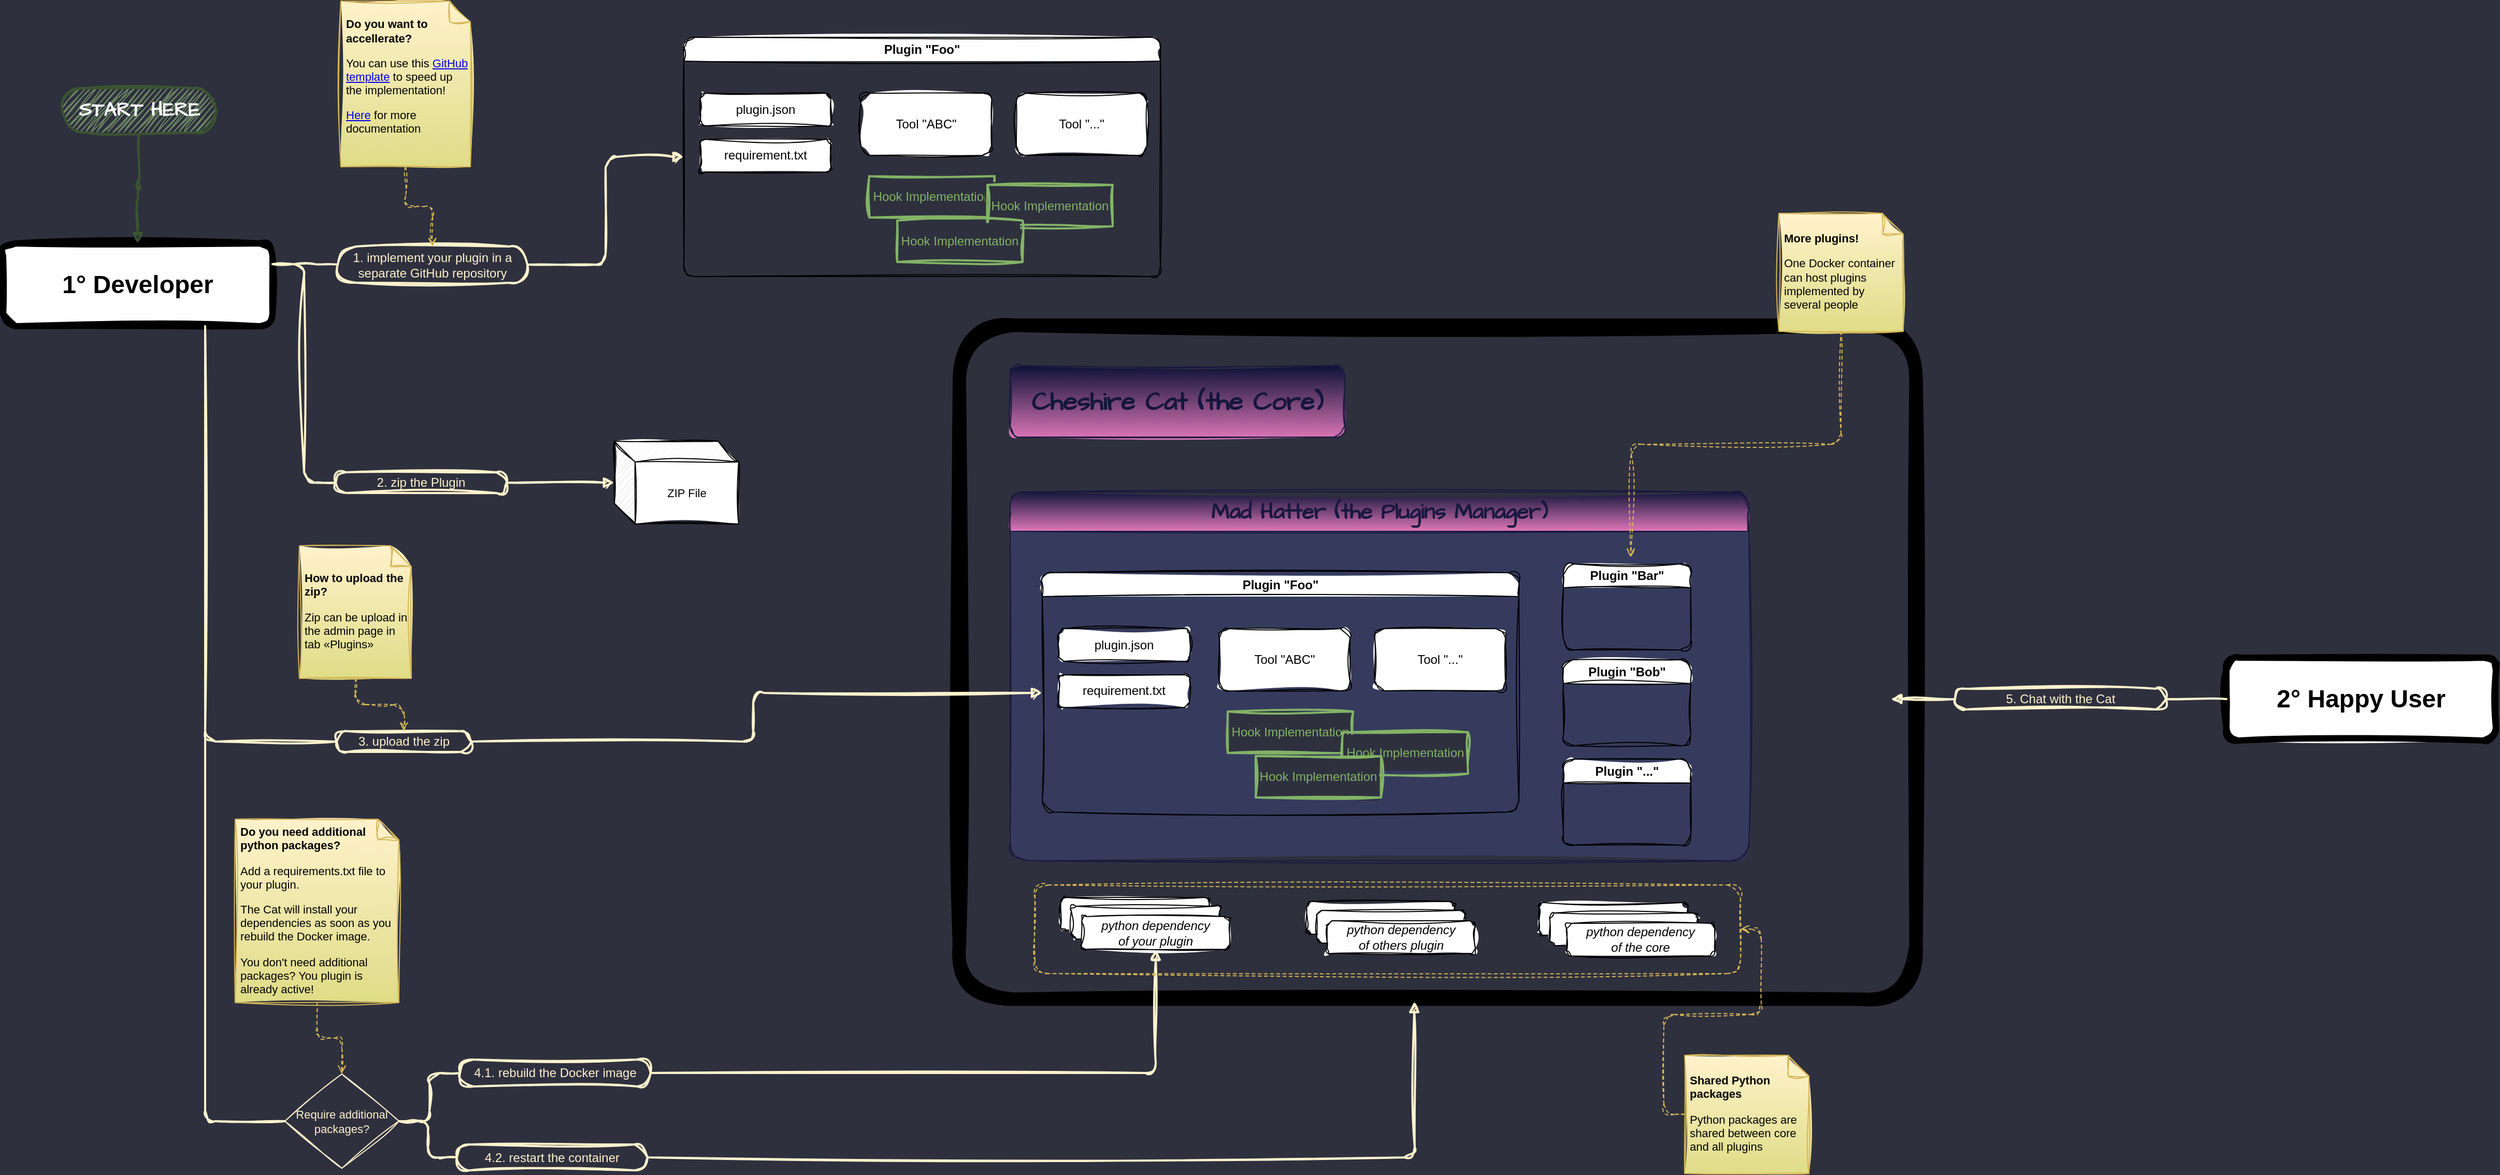 <mxfile version="21.6.8" type="device">
  <diagram name="plugin-lifecycle" id="80Vu8jfyKvZRV5MrpKby">
    <mxGraphModel dx="3155" dy="-572" grid="0" gridSize="10" guides="1" tooltips="1" connect="1" arrows="0" fold="1" page="0" pageScale="1" pageWidth="827" pageHeight="1169" background="#2e303e" math="0" shadow="0">
      <root>
        <mxCell id="46SrbtFKzXqbLfu7bqyq-0" />
        <mxCell id="46SrbtFKzXqbLfu7bqyq-1" value="Docker Rect" parent="46SrbtFKzXqbLfu7bqyq-0" />
        <mxCell id="46SrbtFKzXqbLfu7bqyq-2" value="" style="rounded=1;whiteSpace=wrap;html=1;sketch=1;hachureGap=4;jiggle=2;curveFitting=1;fontFamily=Helvetica;fontSource=https%3A%2F%2Ffonts.googleapis.com%2Fcss%3Ffamily%3DArchitects%2BDaughter;fontSize=11;fontColor=default;arcSize=8;fillColor=none;strokeWidth=13;connectable=0;recursiveResize=0;expand=0;movable=1;" vertex="1" parent="46SrbtFKzXqbLfu7bqyq-1">
          <mxGeometry x="244" y="2685" width="923.37" height="650.79" as="geometry" />
        </mxCell>
        <mxCell id="46SrbtFKzXqbLfu7bqyq-3" value="" style="shape=image;verticalLabelPosition=bottom;labelBackgroundColor=default;verticalAlign=top;aspect=fixed;imageAspect=0;image=https://msdynamicsnavashwinitripathi.files.wordpress.com/2021/01/docker_logo.png;" vertex="1" parent="46SrbtFKzXqbLfu7bqyq-1">
          <mxGeometry x="1077.37" y="3269" width="66.63" height="56.91" as="geometry" />
        </mxCell>
        <mxCell id="bjBoywsuVyPVTYMhQj95-8" value="Cheshire Cat (the Core)" style="shape=label;whiteSpace=wrap;html=1;backgroundOutline=1;rounded=1;points=[[0,0,0,0,0],[0,0.25,0,0,0],[0,0.5,0,0,0],[0,0.75,0,0,0],[0,1,0,0,0],[0.24,0,0,0,0],[0.25,1,0,0,0],[0.5,0,0,0,0],[0.5,1,0,0,0],[0.75,0,0,0,0],[0.75,1,0,0,0],[1,0,0,0,0],[1,0.25,0,0,0],[1,0.5,0,0,0],[1,0.75,0,0,0],[1,1,0,0,0]];sketch=1;curveFitting=1;jiggle=2;align=center;fontSize=25;fontFamily=Architects Daughter;fillColor=#0c1237;strokeColor=#19183f;fontColor=#15163c;strokeWidth=1;fillStyle=solid;gradientColor=#df77b8;gradientDirection=south;fontSource=https%3A%2F%2Ffonts.googleapis.com%2Fcss%3Ffamily%3DArchitects%2BDaughter;glass=0;shadow=0;fontStyle=1" vertex="1" parent="46SrbtFKzXqbLfu7bqyq-1">
          <mxGeometry x="293" y="2724" width="323" height="69" as="geometry" />
        </mxCell>
        <mxCell id="bjBoywsuVyPVTYMhQj95-11" value="Require additional packages?" style="rhombus;whiteSpace=wrap;html=1;sketch=1;hachureGap=4;jiggle=2;curveFitting=1;fontFamily=Helvetica;fontSource=https%3A%2F%2Ffonts.googleapis.com%2Fcss%3Ffamily%3DArchitects%2BDaughter;fontSize=11;fontColor=#fff2cc;strokeColor=#fff2cc;fillStyle=solid;labelBackgroundColor=none;fillColor=#2e303e;" vertex="1" parent="46SrbtFKzXqbLfu7bqyq-1">
          <mxGeometry x="-407" y="3408" width="110" height="91" as="geometry" />
        </mxCell>
        <mxCell id="46SrbtFKzXqbLfu7bqyq-4" value="Main Flow" parent="46SrbtFKzXqbLfu7bqyq-0" />
        <mxCell id="46SrbtFKzXqbLfu7bqyq-5" style="edgeStyle=orthogonalEdgeStyle;shape=connector;rounded=1;sketch=1;jiggle=2;curveFitting=1;orthogonalLoop=1;jettySize=auto;html=1;exitX=1;exitY=0.25;exitDx=0;exitDy=0;entryX=0;entryY=0.5;entryDx=0;entryDy=0;labelBackgroundColor=default;strokeColor=#fff2cc;strokeWidth=2;fontFamily=Helvetica;fontSize=11;fontColor=default;endArrow=none;endFill=0;endSize=6;fillColor=#f5f5f5;" edge="1" parent="46SrbtFKzXqbLfu7bqyq-4" source="46SrbtFKzXqbLfu7bqyq-6" target="46SrbtFKzXqbLfu7bqyq-17">
          <mxGeometry relative="1" as="geometry" />
        </mxCell>
        <mxCell id="46SrbtFKzXqbLfu7bqyq-6" value="1° Developer" style="shape=label;whiteSpace=wrap;html=1;backgroundOutline=1;rounded=1;strokeWidth=6;strokeColor=default;fillColor=default;fillStyle=solid;gradientColor=none;gradientDirection=south;fontColor=default;fontSize=24;fontFamily=Helvetica;fontSource=https%3A%2F%2Ffonts.googleapis.com%2Fcss%3Ffamily%3DArchitects%2BDaughter;sketch=1;curveFitting=1;jiggle=2;glass=0;shadow=0;fontStyle=1" vertex="1" parent="46SrbtFKzXqbLfu7bqyq-4">
          <mxGeometry x="-679" y="2606" width="260" height="80" as="geometry" />
        </mxCell>
        <mxCell id="46SrbtFKzXqbLfu7bqyq-7" value="Mad Hatter (the Plugins Manager)" style="swimlane;whiteSpace=wrap;html=1;rounded=1;sketch=1;curveFitting=1;jiggle=2;fontFamily=Architects Daughter;fontSource=https%3A%2F%2Ffonts.googleapis.com%2Fcss%3Ffamily%3DArchitects%2BDaughter;fontSize=21;fillColor=#0c1237;strokeColor=#19183f;fontColor=#19183f;startSize=38;swimlaneFillColor=#363b5e;strokeWidth=1;fillStyle=solid;gradientColor=#df77b8;gradientDirection=south;glass=0;shadow=0;" vertex="1" parent="46SrbtFKzXqbLfu7bqyq-4">
          <mxGeometry x="293" y="2846" width="713" height="356" as="geometry" />
        </mxCell>
        <mxCell id="46SrbtFKzXqbLfu7bqyq-8" value="Plugin &quot;Foo&quot;" style="swimlane;whiteSpace=wrap;html=1;rounded=1;sketch=1;curveFitting=1;jiggle=2;" vertex="1" parent="46SrbtFKzXqbLfu7bqyq-7">
          <mxGeometry x="31" y="78" width="460" height="231" as="geometry" />
        </mxCell>
        <mxCell id="46SrbtFKzXqbLfu7bqyq-9" value="Tool &quot;ABC&quot;" style="rounded=1;whiteSpace=wrap;html=1;sketch=1;curveFitting=1;jiggle=2;" vertex="1" parent="46SrbtFKzXqbLfu7bqyq-8">
          <mxGeometry x="171" y="54" width="126" height="60" as="geometry" />
        </mxCell>
        <mxCell id="46SrbtFKzXqbLfu7bqyq-10" value="Tool &quot;...&quot;" style="rounded=1;whiteSpace=wrap;html=1;sketch=1;curveFitting=1;jiggle=2;" vertex="1" parent="46SrbtFKzXqbLfu7bqyq-8">
          <mxGeometry x="321" y="54" width="126" height="60" as="geometry" />
        </mxCell>
        <UserObject label="Hook Implementation" linkTarget="_blank" id="46SrbtFKzXqbLfu7bqyq-11">
          <mxCell style="shape=label;whiteSpace=wrap;html=1;backgroundOutline=1;rounded=0;fillColor=#2e303e;strokeColor=#82b366;fontColor=#82b365;arcSize=50;fillStyle=solid;shadow=0;glass=0;strokeWidth=2;labelBackgroundColor=none;sketch=1;curveFitting=1;jiggle=2;fontStyle=0" vertex="1" parent="46SrbtFKzXqbLfu7bqyq-8">
            <mxGeometry x="179" y="134" width="121" height="40" as="geometry" />
          </mxCell>
        </UserObject>
        <UserObject label="Hook Implementation" linkTarget="_blank" id="46SrbtFKzXqbLfu7bqyq-12">
          <mxCell style="shape=label;whiteSpace=wrap;html=1;backgroundOutline=1;rounded=0;fillColor=#2e303e;strokeColor=#82b366;fontColor=#82b365;arcSize=50;fillStyle=solid;shadow=0;glass=0;strokeWidth=2;labelBackgroundColor=none;sketch=1;curveFitting=1;jiggle=2;fontStyle=0" vertex="1" parent="46SrbtFKzXqbLfu7bqyq-8">
            <mxGeometry x="290" y="154" width="121" height="40" as="geometry" />
          </mxCell>
        </UserObject>
        <UserObject label="Hook Implementation" linkTarget="_blank" id="46SrbtFKzXqbLfu7bqyq-13">
          <mxCell style="shape=label;whiteSpace=wrap;html=1;backgroundOutline=1;rounded=0;fillColor=#2e303e;strokeColor=#82b366;fontColor=#82b365;arcSize=50;fillStyle=solid;shadow=0;glass=0;strokeWidth=2;labelBackgroundColor=none;sketch=1;curveFitting=1;jiggle=2;fontStyle=0" vertex="1" parent="46SrbtFKzXqbLfu7bqyq-8">
            <mxGeometry x="206" y="177" width="121" height="40" as="geometry" />
          </mxCell>
        </UserObject>
        <mxCell id="46SrbtFKzXqbLfu7bqyq-14" value="plugin.json" style="rounded=1;whiteSpace=wrap;html=1;sketch=1;curveFitting=1;jiggle=2;" vertex="1" parent="46SrbtFKzXqbLfu7bqyq-8">
          <mxGeometry x="16" y="54" width="126" height="31.5" as="geometry" />
        </mxCell>
        <mxCell id="46SrbtFKzXqbLfu7bqyq-15" value="requirement.txt" style="rounded=1;whiteSpace=wrap;html=1;sketch=1;curveFitting=1;jiggle=2;" vertex="1" parent="46SrbtFKzXqbLfu7bqyq-8">
          <mxGeometry x="16" y="98.5" width="126" height="31.5" as="geometry" />
        </mxCell>
        <mxCell id="Q91ProublMyjG5C1oj_r-24" value="Plugin &quot;Bob&quot;" style="swimlane;whiteSpace=wrap;html=1;rounded=1;sketch=1;curveFitting=1;jiggle=2;" vertex="1" parent="46SrbtFKzXqbLfu7bqyq-7">
          <mxGeometry x="534" y="162" width="123" height="83" as="geometry" />
        </mxCell>
        <mxCell id="Q91ProublMyjG5C1oj_r-27" value="Plugin &quot;Bar&quot;" style="swimlane;whiteSpace=wrap;html=1;rounded=1;sketch=1;curveFitting=1;jiggle=2;" vertex="1" parent="46SrbtFKzXqbLfu7bqyq-7">
          <mxGeometry x="534" y="69.5" width="123" height="83" as="geometry" />
        </mxCell>
        <mxCell id="Q91ProublMyjG5C1oj_r-28" value="Plugin &quot;...&quot;" style="swimlane;whiteSpace=wrap;html=1;rounded=1;sketch=1;curveFitting=1;jiggle=2;" vertex="1" parent="46SrbtFKzXqbLfu7bqyq-7">
          <mxGeometry x="534" y="258" width="123" height="83" as="geometry" />
        </mxCell>
        <mxCell id="46SrbtFKzXqbLfu7bqyq-16" style="edgeStyle=orthogonalEdgeStyle;shape=connector;rounded=1;orthogonalLoop=1;jettySize=auto;html=1;labelBackgroundColor=default;strokeColor=#fff2cc;fontFamily=Helvetica;fontSize=11;fontColor=default;endArrow=block;endFill=1;entryX=0;entryY=0.5;entryDx=0;entryDy=0;exitX=1;exitY=0.5;exitDx=0;exitDy=0;sketch=1;curveFitting=1;jiggle=2;fillColor=#f5f5f5;endSize=6;strokeWidth=2;hachureGap=4;fontSource=https%3A%2F%2Ffonts.googleapis.com%2Fcss%3Ffamily%3DArchitects%2BDaughter;" edge="1" parent="46SrbtFKzXqbLfu7bqyq-4" source="46SrbtFKzXqbLfu7bqyq-17" target="46SrbtFKzXqbLfu7bqyq-18">
          <mxGeometry relative="1" as="geometry">
            <mxPoint x="-540.0" y="2466" as="sourcePoint" />
            <mxPoint x="-253.5" y="2345" as="targetPoint" />
          </mxGeometry>
        </mxCell>
        <mxCell id="46SrbtFKzXqbLfu7bqyq-17" value="1. implement your plugin in a separate GitHub repository" style="rounded=1;whiteSpace=wrap;html=1;arcSize=50;fillColor=none;strokeColor=#fff2cc;fontColor=#fff2cc;sketch=1;curveFitting=1;jiggle=2;fillStyle=dashed;shadow=0;glass=0;strokeWidth=2;labelBackgroundColor=none;hachureGap=4;fontFamily=Helvetica;fontSize=12;points=[[0,0.5,0,0,0],[0.5,0,0,0,0],[0.5,1,0,0,0],[1,0.5,0,0,0]];" vertex="1" parent="46SrbtFKzXqbLfu7bqyq-4">
          <mxGeometry x="-356" y="2609" width="183" height="35" as="geometry" />
        </mxCell>
        <mxCell id="46SrbtFKzXqbLfu7bqyq-18" value="Plugin &quot;Foo&quot;" style="swimlane;whiteSpace=wrap;html=1;rounded=1;sketch=1;curveFitting=1;jiggle=2;" vertex="1" parent="46SrbtFKzXqbLfu7bqyq-4">
          <mxGeometry x="-22" y="2407" width="460" height="231" as="geometry">
            <mxRectangle x="-141" y="2511.5" width="108" height="26" as="alternateBounds" />
          </mxGeometry>
        </mxCell>
        <mxCell id="46SrbtFKzXqbLfu7bqyq-19" value="Tool &quot;ABC&quot;" style="rounded=1;whiteSpace=wrap;html=1;sketch=1;curveFitting=1;jiggle=2;" vertex="1" parent="46SrbtFKzXqbLfu7bqyq-18">
          <mxGeometry x="171" y="54" width="126" height="60" as="geometry" />
        </mxCell>
        <mxCell id="46SrbtFKzXqbLfu7bqyq-20" value="Tool &quot;...&quot;" style="rounded=1;whiteSpace=wrap;html=1;sketch=1;curveFitting=1;jiggle=2;" vertex="1" parent="46SrbtFKzXqbLfu7bqyq-18">
          <mxGeometry x="321" y="54" width="126" height="60" as="geometry" />
        </mxCell>
        <UserObject label="Hook Implementation" linkTarget="_blank" id="46SrbtFKzXqbLfu7bqyq-21">
          <mxCell style="shape=label;whiteSpace=wrap;html=1;backgroundOutline=1;rounded=0;fillColor=#2e303e;strokeColor=#82b366;fontColor=#82b365;arcSize=50;fillStyle=solid;shadow=0;glass=0;strokeWidth=2;labelBackgroundColor=none;sketch=1;curveFitting=1;jiggle=2;fontStyle=0" vertex="1" parent="46SrbtFKzXqbLfu7bqyq-18">
            <mxGeometry x="179" y="134" width="121" height="40" as="geometry" />
          </mxCell>
        </UserObject>
        <UserObject label="Hook Implementation" linkTarget="_blank" id="46SrbtFKzXqbLfu7bqyq-22">
          <mxCell style="shape=label;whiteSpace=wrap;html=1;backgroundOutline=1;rounded=0;fillColor=#2e303e;strokeColor=#82b366;fontColor=#82b365;arcSize=50;fillStyle=solid;shadow=0;glass=0;strokeWidth=2;labelBackgroundColor=none;sketch=1;curveFitting=1;jiggle=2;fontStyle=0" vertex="1" parent="46SrbtFKzXqbLfu7bqyq-18">
            <mxGeometry x="293" y="142.5" width="121" height="40" as="geometry" />
          </mxCell>
        </UserObject>
        <UserObject label="Hook Implementation" linkTarget="_blank" id="46SrbtFKzXqbLfu7bqyq-23">
          <mxCell style="shape=label;whiteSpace=wrap;html=1;backgroundOutline=1;rounded=0;fillColor=#2e303e;strokeColor=#82b366;fontColor=#82b365;arcSize=50;fillStyle=solid;shadow=0;glass=0;strokeWidth=2;labelBackgroundColor=none;sketch=1;curveFitting=1;jiggle=2;fontStyle=0" vertex="1" parent="46SrbtFKzXqbLfu7bqyq-18">
            <mxGeometry x="206" y="177" width="121" height="40" as="geometry" />
          </mxCell>
        </UserObject>
        <mxCell id="46SrbtFKzXqbLfu7bqyq-24" value="plugin.json" style="rounded=1;whiteSpace=wrap;html=1;sketch=1;curveFitting=1;jiggle=2;" vertex="1" parent="46SrbtFKzXqbLfu7bqyq-18">
          <mxGeometry x="16" y="54" width="126" height="31.5" as="geometry" />
        </mxCell>
        <mxCell id="46SrbtFKzXqbLfu7bqyq-25" value="requirement.txt" style="rounded=1;whiteSpace=wrap;html=1;sketch=1;curveFitting=1;jiggle=2;" vertex="1" parent="46SrbtFKzXqbLfu7bqyq-18">
          <mxGeometry x="16" y="98.5" width="126" height="31.5" as="geometry" />
        </mxCell>
        <mxCell id="46SrbtFKzXqbLfu7bqyq-26" value="2. zip the Plugin" style="rounded=1;whiteSpace=wrap;html=1;arcSize=50;fillColor=none;strokeColor=#fff2cc;fontColor=#fff2cc;sketch=1;curveFitting=1;jiggle=2;fillStyle=dashed;shadow=0;glass=0;strokeWidth=2;labelBackgroundColor=none;hachureGap=4;fontFamily=Helvetica;fontSize=12;" vertex="1" parent="46SrbtFKzXqbLfu7bqyq-4">
          <mxGeometry x="-358" y="2827" width="165" height="20" as="geometry" />
        </mxCell>
        <mxCell id="46SrbtFKzXqbLfu7bqyq-27" style="edgeStyle=orthogonalEdgeStyle;shape=connector;rounded=1;sketch=1;jiggle=2;curveFitting=1;orthogonalLoop=1;jettySize=auto;html=1;exitX=1;exitY=0.25;exitDx=0;exitDy=0;entryX=0;entryY=0.5;entryDx=0;entryDy=0;labelBackgroundColor=default;strokeColor=#fff2cc;strokeWidth=2;fontFamily=Helvetica;fontSize=11;fontColor=default;endArrow=none;endFill=0;endSize=6;fillColor=#f5f5f5;" edge="1" parent="46SrbtFKzXqbLfu7bqyq-4" source="46SrbtFKzXqbLfu7bqyq-6" target="46SrbtFKzXqbLfu7bqyq-26">
          <mxGeometry relative="1" as="geometry">
            <mxPoint x="-408" y="2637" as="sourcePoint" />
            <mxPoint x="-348" y="2637" as="targetPoint" />
          </mxGeometry>
        </mxCell>
        <mxCell id="46SrbtFKzXqbLfu7bqyq-28" value="ZIP File" style="shape=cube;whiteSpace=wrap;html=1;boundedLbl=1;backgroundOutline=1;darkOpacity=0.05;darkOpacity2=0.1;sketch=1;hachureGap=4;jiggle=2;curveFitting=1;fontFamily=Helvetica;fontSource=https%3A%2F%2Ffonts.googleapis.com%2Fcss%3Ffamily%3DArchitects%2BDaughter;fontSize=11;fontColor=default;" vertex="1" parent="46SrbtFKzXqbLfu7bqyq-4">
          <mxGeometry x="-89" y="2797" width="120" height="80" as="geometry" />
        </mxCell>
        <mxCell id="46SrbtFKzXqbLfu7bqyq-29" style="edgeStyle=orthogonalEdgeStyle;shape=connector;rounded=1;orthogonalLoop=1;jettySize=auto;html=1;labelBackgroundColor=default;strokeColor=#fff2cc;fontFamily=Helvetica;fontSize=11;fontColor=default;endArrow=block;endFill=1;exitX=1;exitY=0.5;exitDx=0;exitDy=0;sketch=1;curveFitting=1;jiggle=2;fillColor=#f5f5f5;endSize=6;strokeWidth=2;hachureGap=4;fontSource=https%3A%2F%2Ffonts.googleapis.com%2Fcss%3Ffamily%3DArchitects%2BDaughter;" edge="1" parent="46SrbtFKzXqbLfu7bqyq-4" source="46SrbtFKzXqbLfu7bqyq-26" target="46SrbtFKzXqbLfu7bqyq-28">
          <mxGeometry relative="1" as="geometry">
            <mxPoint x="-138" y="2637" as="sourcePoint" />
            <mxPoint x="36" y="2637" as="targetPoint" />
          </mxGeometry>
        </mxCell>
        <mxCell id="46SrbtFKzXqbLfu7bqyq-34" style="edgeStyle=orthogonalEdgeStyle;shape=connector;rounded=1;sketch=1;jiggle=2;curveFitting=1;orthogonalLoop=1;jettySize=auto;html=1;exitX=0.75;exitY=1;exitDx=0;exitDy=0;entryX=0;entryY=0.5;entryDx=0;entryDy=0;labelBackgroundColor=default;strokeColor=#fff2cc;strokeWidth=2;fontFamily=Helvetica;fontSize=11;fontColor=default;endArrow=none;endFill=0;endSize=6;fillColor=#f5f5f5;" edge="1" parent="46SrbtFKzXqbLfu7bqyq-4" source="46SrbtFKzXqbLfu7bqyq-6" target="46SrbtFKzXqbLfu7bqyq-36">
          <mxGeometry relative="1" as="geometry">
            <mxPoint x="218" y="3097" as="sourcePoint" />
          </mxGeometry>
        </mxCell>
        <mxCell id="46SrbtFKzXqbLfu7bqyq-35" style="edgeStyle=orthogonalEdgeStyle;shape=connector;rounded=1;orthogonalLoop=1;jettySize=auto;html=1;labelBackgroundColor=default;strokeColor=#fff2cc;fontFamily=Helvetica;fontSize=11;fontColor=default;endArrow=block;endFill=1;exitX=1;exitY=0.5;exitDx=0;exitDy=0;sketch=1;curveFitting=1;jiggle=2;fillColor=#f5f5f5;endSize=6;strokeWidth=2;hachureGap=4;fontSource=https%3A%2F%2Ffonts.googleapis.com%2Fcss%3Ffamily%3DArchitects%2BDaughter;entryX=0;entryY=0.5;entryDx=0;entryDy=0;" edge="1" parent="46SrbtFKzXqbLfu7bqyq-4" source="46SrbtFKzXqbLfu7bqyq-36" target="46SrbtFKzXqbLfu7bqyq-8">
          <mxGeometry relative="1" as="geometry">
            <mxPoint x="50.0" y="2936" as="sourcePoint" />
            <mxPoint x="387" y="3152" as="targetPoint" />
            <Array as="points">
              <mxPoint x="45" y="3087" />
              <mxPoint x="45" y="3040" />
              <mxPoint x="324" y="3040" />
            </Array>
          </mxGeometry>
        </mxCell>
        <UserObject label="3. upload the zip" link="https://cheshire-cat-ai.github.io/docs/technical/basics/admin/plugins/" id="46SrbtFKzXqbLfu7bqyq-36">
          <mxCell style="rounded=1;whiteSpace=wrap;html=1;arcSize=50;fillColor=none;strokeColor=#fff2cc;fontColor=#fff2cc;sketch=1;curveFitting=1;jiggle=2;fillStyle=dashed;shadow=0;glass=0;strokeWidth=2;labelBackgroundColor=none;hachureGap=4;fontFamily=Helvetica;fontSize=12;points=[[0,0.5,0,0,0],[0.5,0,0,0,0],[0.5,1,0,0,0],[1,0.5,0,0,0]];" vertex="1" parent="46SrbtFKzXqbLfu7bqyq-4">
            <mxGeometry x="-357" y="3077" width="130" height="20" as="geometry" />
          </mxCell>
        </UserObject>
        <mxCell id="46SrbtFKzXqbLfu7bqyq-37" style="edgeStyle=orthogonalEdgeStyle;shape=connector;rounded=1;sketch=1;jiggle=2;curveFitting=1;orthogonalLoop=1;jettySize=auto;html=1;labelBackgroundColor=default;strokeColor=#fff2cc;strokeWidth=2;fontFamily=Helvetica;fontSize=11;fontColor=default;endArrow=none;endFill=0;endSize=6;fillColor=#f5f5f5;exitX=0.75;exitY=1;exitDx=0;exitDy=0;entryX=0;entryY=0.5;entryDx=0;entryDy=0;" edge="1" parent="46SrbtFKzXqbLfu7bqyq-4" source="46SrbtFKzXqbLfu7bqyq-6" target="bjBoywsuVyPVTYMhQj95-11">
          <mxGeometry relative="1" as="geometry">
            <mxPoint x="-418" y="3151" as="sourcePoint" />
          </mxGeometry>
        </mxCell>
        <mxCell id="46SrbtFKzXqbLfu7bqyq-38" style="edgeStyle=orthogonalEdgeStyle;shape=connector;rounded=1;orthogonalLoop=1;jettySize=auto;html=1;labelBackgroundColor=default;strokeColor=#fff2cc;fontFamily=Helvetica;fontSize=11;fontColor=default;endArrow=block;endFill=1;exitX=1;exitY=0.5;exitDx=0;exitDy=0;sketch=1;curveFitting=1;jiggle=2;fillColor=#f5f5f5;endSize=6;strokeWidth=2;hachureGap=4;fontSource=https%3A%2F%2Ffonts.googleapis.com%2Fcss%3Ffamily%3DArchitects%2BDaughter;" edge="1" parent="46SrbtFKzXqbLfu7bqyq-4" source="46SrbtFKzXqbLfu7bqyq-39" target="46SrbtFKzXqbLfu7bqyq-56">
          <mxGeometry relative="1" as="geometry">
            <mxPoint x="74.0" y="3241" as="sourcePoint" />
            <mxPoint x="281" y="3278" as="targetPoint" />
          </mxGeometry>
        </mxCell>
        <mxCell id="46SrbtFKzXqbLfu7bqyq-39" value="4.1. rebuild the Docker image" style="rounded=1;whiteSpace=wrap;html=1;arcSize=50;fillColor=none;strokeColor=#fff2cc;fontColor=#fff2cc;sketch=1;curveFitting=1;jiggle=2;fillStyle=dashed;shadow=0;glass=0;strokeWidth=2;labelBackgroundColor=none;hachureGap=4;fontFamily=Helvetica;fontSize=12;points=[[0,0.5,0,0,0],[0.5,0,0,0,0],[0.5,1,0,0,0],[1,0.5,0,0,0]];" vertex="1" parent="46SrbtFKzXqbLfu7bqyq-4">
          <mxGeometry x="-238" y="3394" width="184" height="26" as="geometry" />
        </mxCell>
        <mxCell id="46SrbtFKzXqbLfu7bqyq-42" value="" style="shape=image;verticalLabelPosition=bottom;labelBackgroundColor=default;verticalAlign=top;aspect=fixed;imageAspect=0;image=https://cheshire-cat-ai.github.io/docs/assets/img/cheshire-cat-mj.png;clipPath=inset(22.07% 33.33% 22.07% 33.33% round 10%);" vertex="1" parent="46SrbtFKzXqbLfu7bqyq-4">
          <mxGeometry x="1031" y="2990" width="112" height="111.97" as="geometry" />
        </mxCell>
        <mxCell id="46SrbtFKzXqbLfu7bqyq-43" value="2° Happy User" style="shape=label;whiteSpace=wrap;html=1;backgroundOutline=1;rounded=1;strokeWidth=6;strokeColor=default;fillColor=default;fillStyle=solid;gradientColor=none;gradientDirection=south;fontColor=default;fontSize=24;fontFamily=Helvetica;fontSource=https%3A%2F%2Ffonts.googleapis.com%2Fcss%3Ffamily%3DArchitects%2BDaughter;sketch=1;curveFitting=1;jiggle=2;glass=0;shadow=0;fontStyle=1" vertex="1" parent="46SrbtFKzXqbLfu7bqyq-4">
          <mxGeometry x="1467" y="3005.99" width="260" height="80" as="geometry" />
        </mxCell>
        <UserObject label="5. Chat with the Cat" link="https://cheshire-cat-ai.github.io/docs/technical/flows/chatting-with-the-cat/" linkTarget="_blank" id="46SrbtFKzXqbLfu7bqyq-44">
          <mxCell style="rounded=1;whiteSpace=wrap;html=1;arcSize=50;fillColor=none;strokeColor=#fff2cc;fontColor=#fff2cc;sketch=1;curveFitting=1;jiggle=2;fillStyle=dashed;shadow=0;glass=0;strokeWidth=2;labelBackgroundColor=none;hachureGap=4;fontSource=https%3A%2F%2Ffonts.googleapis.com%2Fcss%3Ffamily%3DArchitects%2BDaughter;fontFamily=Helvetica;fontSize=12;points=[[0,0.5,0,0,0],[0.5,0,0,0,0],[0.5,1,0,0,0],[1,0.5,0,0,0]];" vertex="1" parent="46SrbtFKzXqbLfu7bqyq-4">
            <mxGeometry x="1205" y="3036" width="203.63" height="20" as="geometry" />
          </mxCell>
        </UserObject>
        <mxCell id="46SrbtFKzXqbLfu7bqyq-45" style="edgeStyle=orthogonalEdgeStyle;shape=connector;rounded=1;orthogonalLoop=1;jettySize=auto;html=1;labelBackgroundColor=default;strokeColor=#fff2cc;fontFamily=Helvetica;fontSize=11;fontColor=default;endArrow=block;endFill=1;exitX=0;exitY=0.5;exitDx=0;exitDy=0;sketch=1;curveFitting=1;jiggle=2;fillColor=#f5f5f5;endSize=6;strokeWidth=2;hachureGap=4;fontSource=https%3A%2F%2Ffonts.googleapis.com%2Fcss%3Ffamily%3DArchitects%2BDaughter;exitPerimeter=0;entryX=1;entryY=0.5;entryDx=0;entryDy=0;" edge="1" parent="46SrbtFKzXqbLfu7bqyq-4" source="46SrbtFKzXqbLfu7bqyq-44" target="46SrbtFKzXqbLfu7bqyq-42">
          <mxGeometry relative="1" as="geometry">
            <mxPoint x="175.37" y="3416" as="sourcePoint" />
            <mxPoint x="511.37" y="3415" as="targetPoint" />
          </mxGeometry>
        </mxCell>
        <mxCell id="46SrbtFKzXqbLfu7bqyq-46" style="edgeStyle=orthogonalEdgeStyle;shape=connector;rounded=1;sketch=1;jiggle=2;curveFitting=1;orthogonalLoop=1;jettySize=auto;html=1;exitX=0;exitY=0.5;exitDx=0;exitDy=0;entryX=1;entryY=0.5;entryDx=0;entryDy=0;labelBackgroundColor=default;strokeColor=#fff2cc;strokeWidth=2;fontFamily=Helvetica;fontSize=11;fontColor=default;endArrow=none;endFill=0;endSize=6;fillColor=#f5f5f5;entryPerimeter=0;" edge="1" parent="46SrbtFKzXqbLfu7bqyq-4" source="46SrbtFKzXqbLfu7bqyq-43" target="46SrbtFKzXqbLfu7bqyq-44">
          <mxGeometry relative="1" as="geometry">
            <mxPoint x="-535.63" y="3161" as="sourcePoint" />
            <mxPoint x="-64.63" y="3530" as="targetPoint" />
          </mxGeometry>
        </mxCell>
        <mxCell id="46SrbtFKzXqbLfu7bqyq-51" style="edgeStyle=orthogonalEdgeStyle;shape=connector;rounded=1;orthogonalLoop=1;jettySize=auto;html=1;exitX=0.5;exitY=0.5;exitDx=0;exitDy=21.5;exitPerimeter=0;entryX=0.5;entryY=0;entryDx=0;entryDy=0;labelBackgroundColor=default;strokeColor=#3a5431;fontFamily=Helvetica;fontSize=11;fontColor=default;endArrow=block;endFill=1;sketch=1;curveFitting=1;jiggle=2;strokeWidth=2;hachureGap=4;fontSource=https%3A%2F%2Ffonts.googleapis.com%2Fcss%3Ffamily%3DArchitects%2BDaughter;endSize=6;fillColor=#f5f5f5;" edge="1" parent="46SrbtFKzXqbLfu7bqyq-4" source="46SrbtFKzXqbLfu7bqyq-52" target="46SrbtFKzXqbLfu7bqyq-6">
          <mxGeometry relative="1" as="geometry">
            <mxPoint x="-548" y="2586" as="targetPoint" />
          </mxGeometry>
        </mxCell>
        <mxCell id="46SrbtFKzXqbLfu7bqyq-52" value="START HERE" style="html=1;dashed=0;whiteSpace=wrap;shape=mxgraph.dfd.start;fontStyle=1;fontSize=19;fillColor=#6d8764;strokeColor=#3A5431;fontFamily=Architects Daughter;fontColor=#ffffff;rounded=1;sketch=1;curveFitting=1;jiggle=2;fontSource=https%3A%2F%2Ffonts.googleapis.com%2Fcss%3Ffamily%3DArchitects%2BDaughter;strokeWidth=2;hachureGap=4;" vertex="1" parent="46SrbtFKzXqbLfu7bqyq-4">
          <mxGeometry x="-622.0" y="2456" width="148.73" height="43" as="geometry" />
        </mxCell>
        <mxCell id="46SrbtFKzXqbLfu7bqyq-53" value="" style="group" vertex="1" connectable="0" parent="46SrbtFKzXqbLfu7bqyq-4">
          <mxGeometry x="342" y="3237.5" width="163" height="51.5" as="geometry" />
        </mxCell>
        <mxCell id="46SrbtFKzXqbLfu7bqyq-54" value="python dependency" style="rounded=1;whiteSpace=wrap;html=1;sketch=1;curveFitting=1;jiggle=2;fontStyle=2" vertex="1" parent="46SrbtFKzXqbLfu7bqyq-53">
          <mxGeometry width="143" height="31.5" as="geometry" />
        </mxCell>
        <mxCell id="Q91ProublMyjG5C1oj_r-2" value="" style="group" vertex="1" connectable="0" parent="46SrbtFKzXqbLfu7bqyq-4">
          <mxGeometry x="579" y="3241.5" width="163" height="51.5" as="geometry" />
        </mxCell>
        <mxCell id="Q91ProublMyjG5C1oj_r-3" value="python dependency" style="rounded=1;whiteSpace=wrap;html=1;sketch=1;curveFitting=1;jiggle=2;fontStyle=2" vertex="1" parent="Q91ProublMyjG5C1oj_r-2">
          <mxGeometry width="143" height="31.5" as="geometry" />
        </mxCell>
        <mxCell id="Q91ProublMyjG5C1oj_r-6" value="" style="group" vertex="1" connectable="0" parent="46SrbtFKzXqbLfu7bqyq-4">
          <mxGeometry x="835" y="3241" width="163" height="70" as="geometry" />
        </mxCell>
        <mxCell id="Q91ProublMyjG5C1oj_r-7" value="python dependency" style="rounded=1;whiteSpace=wrap;html=1;sketch=1;curveFitting=1;jiggle=2;fontStyle=2" vertex="1" parent="Q91ProublMyjG5C1oj_r-6">
          <mxGeometry x="-31.37" y="1.5" width="143" height="31.5" as="geometry" />
        </mxCell>
        <mxCell id="Q91ProublMyjG5C1oj_r-8" value="python dependency" style="rounded=1;whiteSpace=wrap;html=1;sketch=1;curveFitting=1;jiggle=2;fontStyle=2" vertex="1" parent="Q91ProublMyjG5C1oj_r-6">
          <mxGeometry x="-21.37" y="11.5" width="143" height="31.5" as="geometry" />
        </mxCell>
        <mxCell id="Q91ProublMyjG5C1oj_r-9" value="python dependency&lt;br&gt;of the core" style="rounded=1;whiteSpace=wrap;html=1;sketch=1;curveFitting=1;jiggle=2;fontStyle=2" vertex="1" parent="Q91ProublMyjG5C1oj_r-6">
          <mxGeometry x="-5" y="21.5" width="143" height="31.5" as="geometry" />
        </mxCell>
        <mxCell id="46SrbtFKzXqbLfu7bqyq-55" value="python dependency" style="rounded=1;whiteSpace=wrap;html=1;sketch=1;curveFitting=1;jiggle=2;fontStyle=2" vertex="1" parent="Q91ProublMyjG5C1oj_r-6">
          <mxGeometry x="-483" y="5" width="143" height="31.5" as="geometry" />
        </mxCell>
        <mxCell id="46SrbtFKzXqbLfu7bqyq-56" value="python dependency&lt;br&gt;of your plugin" style="rounded=1;whiteSpace=wrap;html=1;sketch=1;curveFitting=1;jiggle=2;fontStyle=2" vertex="1" parent="Q91ProublMyjG5C1oj_r-6">
          <mxGeometry x="-473" y="15" width="143" height="31.5" as="geometry" />
        </mxCell>
        <mxCell id="Q91ProublMyjG5C1oj_r-4" value="python dependency" style="rounded=1;whiteSpace=wrap;html=1;sketch=1;curveFitting=1;jiggle=2;fontStyle=2" vertex="1" parent="Q91ProublMyjG5C1oj_r-6">
          <mxGeometry x="-246" y="9" width="143" height="31.5" as="geometry" />
        </mxCell>
        <mxCell id="Q91ProublMyjG5C1oj_r-5" value="python dependency&lt;br&gt;of others plugin" style="rounded=1;whiteSpace=wrap;html=1;sketch=1;curveFitting=1;jiggle=2;fontStyle=2" vertex="1" parent="Q91ProublMyjG5C1oj_r-6">
          <mxGeometry x="-236" y="19" width="143" height="31.5" as="geometry" />
        </mxCell>
        <mxCell id="bjBoywsuVyPVTYMhQj95-1" value="" style="rounded=1;whiteSpace=wrap;html=1;sketch=1;hachureGap=4;jiggle=2;curveFitting=1;fontFamily=Helvetica;fontSource=https%3A%2F%2Ffonts.googleapis.com%2Fcss%3Ffamily%3DArchitects%2BDaughter;fontSize=11;fontColor=default;labelBackgroundColor=default;endArrow=open;strokeColor=#d6b655;strokeWidth=1;endFill=0;dashed=1;fillColor=none;noLabel=0;container=1;" vertex="1" parent="Q91ProublMyjG5C1oj_r-6">
          <mxGeometry x="-518" y="-15.5" width="681" height="85.5" as="geometry">
            <mxRectangle x="26" y="65" width="50" height="44" as="alternateBounds" />
          </mxGeometry>
        </mxCell>
        <mxCell id="Q91ProublMyjG5C1oj_r-22" value="&lt;h1 style=&quot;text-align: left; border-color: var(--border-color); font-size: 11px;&quot;&gt;Do you need additional python packages?&lt;/h1&gt;&lt;p style=&quot;border-color: var(--border-color); text-align: left;&quot;&gt;Add a requirements.txt file to your plugin.&amp;nbsp;&lt;/p&gt;&lt;p style=&quot;border-color: var(--border-color); text-align: left;&quot;&gt;The Cat will install your dependencies as soon as you rebuild the Docker image.&lt;/p&gt;&lt;p style=&quot;border-color: var(--border-color); text-align: left;&quot;&gt;You don&#39;t need additional packages? You plugin is already active!&lt;/p&gt;" style="shape=note;size=20;whiteSpace=wrap;html=1;fontFamily=Helvetica;fontSize=11;fillColor=#fff2cc;gradientColor=#dfdc86;strokeColor=#d6b656;spacingTop=2;spacingLeft=4;spacing=2;fontColor=default;rounded=1;sketch=1;curveFitting=1;jiggle=2;hachureGap=4;fontSource=https%3A%2F%2Ffonts.googleapis.com%2Fcss%3Ffamily%3DArchitects%2BDaughter;" vertex="1" parent="46SrbtFKzXqbLfu7bqyq-4">
          <mxGeometry x="-455" y="3162" width="158" height="177" as="geometry" />
        </mxCell>
        <mxCell id="Q91ProublMyjG5C1oj_r-23" style="edgeStyle=orthogonalEdgeStyle;shape=connector;rounded=1;orthogonalLoop=1;jettySize=auto;html=1;labelBackgroundColor=default;strokeColor=#d6b655;strokeWidth=1;fontFamily=Helvetica;fontSize=11;fontColor=default;endArrow=open;endFill=0;dashed=1;exitX=0.5;exitY=1;exitDx=0;exitDy=0;exitPerimeter=0;entryX=0.5;entryY=0;entryDx=0;entryDy=0;sketch=1;curveFitting=1;jiggle=2;hachureGap=4;fontSource=https%3A%2F%2Ffonts.googleapis.com%2Fcss%3Ffamily%3DArchitects%2BDaughter;endSize=6;fillColor=#f5f5f5;" edge="1" parent="46SrbtFKzXqbLfu7bqyq-4" source="Q91ProublMyjG5C1oj_r-22" target="bjBoywsuVyPVTYMhQj95-11">
          <mxGeometry relative="1" as="geometry">
            <mxPoint x="5.0" y="3474.8" as="sourcePoint" />
            <mxPoint x="-261" y="3396" as="targetPoint" />
          </mxGeometry>
        </mxCell>
        <mxCell id="Q91ProublMyjG5C1oj_r-29" value="&lt;h1 style=&quot;text-align: left; border-color: var(--border-color); font-size: 11px;&quot;&gt;More plugins!&lt;/h1&gt;&lt;p style=&quot;border-color: var(--border-color); text-align: left;&quot;&gt;One Docker container can host plugins implemented by several people&lt;/p&gt;" style="shape=note;size=20;whiteSpace=wrap;html=1;fontFamily=Helvetica;fontSize=11;fillColor=#fff2cc;gradientColor=#dfdc86;strokeColor=#d6b656;spacingTop=2;spacingLeft=4;spacing=2;fontColor=default;rounded=1;sketch=1;curveFitting=1;jiggle=2;hachureGap=4;fontSource=https%3A%2F%2Ffonts.googleapis.com%2Fcss%3Ffamily%3DArchitects%2BDaughter;" vertex="1" parent="46SrbtFKzXqbLfu7bqyq-4">
          <mxGeometry x="1035" y="2577" width="120" height="114" as="geometry" />
        </mxCell>
        <mxCell id="Q91ProublMyjG5C1oj_r-30" style="edgeStyle=orthogonalEdgeStyle;shape=connector;rounded=1;orthogonalLoop=1;jettySize=auto;html=1;labelBackgroundColor=default;strokeColor=#d6b655;strokeWidth=1;fontFamily=Helvetica;fontSize=11;fontColor=default;endArrow=open;endFill=0;dashed=1;exitX=0.5;exitY=1;exitDx=0;exitDy=0;exitPerimeter=0;sketch=1;curveFitting=1;jiggle=2;hachureGap=4;fontSource=https%3A%2F%2Ffonts.googleapis.com%2Fcss%3Ffamily%3DArchitects%2BDaughter;endSize=6;fillColor=#f5f5f5;" edge="1" parent="46SrbtFKzXqbLfu7bqyq-4" source="Q91ProublMyjG5C1oj_r-29">
          <mxGeometry relative="1" as="geometry">
            <mxPoint x="-307" y="3343" as="sourcePoint" />
            <mxPoint x="892" y="2909" as="targetPoint" />
          </mxGeometry>
        </mxCell>
        <mxCell id="bjBoywsuVyPVTYMhQj95-0" value="&lt;h1 style=&quot;text-align: left; border-color: var(--border-color); font-size: 11px;&quot;&gt;Shared Python packages&lt;/h1&gt;&lt;p style=&quot;border-color: var(--border-color); text-align: left;&quot;&gt;Python packages are shared between core and all plugins&lt;/p&gt;" style="shape=note;size=20;whiteSpace=wrap;html=1;fontFamily=Helvetica;fontSize=11;fillColor=#fff2cc;gradientColor=#dfdc86;strokeColor=#d6b656;spacingTop=2;spacingLeft=4;spacing=2;fontColor=default;rounded=1;sketch=1;curveFitting=1;jiggle=2;hachureGap=4;fontSource=https%3A%2F%2Ffonts.googleapis.com%2Fcss%3Ffamily%3DArchitects%2BDaughter;" vertex="1" parent="46SrbtFKzXqbLfu7bqyq-4">
          <mxGeometry x="944" y="3390" width="120" height="114" as="geometry" />
        </mxCell>
        <mxCell id="bjBoywsuVyPVTYMhQj95-2" style="edgeStyle=orthogonalEdgeStyle;shape=connector;rounded=1;orthogonalLoop=1;jettySize=auto;html=1;labelBackgroundColor=default;strokeColor=#d6b655;strokeWidth=1;fontFamily=Helvetica;fontSize=11;fontColor=default;endArrow=open;endFill=0;dashed=1;exitX=0;exitY=0.5;exitDx=0;exitDy=0;exitPerimeter=0;sketch=1;curveFitting=1;jiggle=2;hachureGap=4;fontSource=https%3A%2F%2Ffonts.googleapis.com%2Fcss%3Ffamily%3DArchitects%2BDaughter;endSize=6;fillColor=#f5f5f5;entryX=1;entryY=0.5;entryDx=0;entryDy=0;" edge="1" parent="46SrbtFKzXqbLfu7bqyq-4" source="bjBoywsuVyPVTYMhQj95-0" target="bjBoywsuVyPVTYMhQj95-1">
          <mxGeometry relative="1" as="geometry">
            <mxPoint x="1068" y="2737" as="sourcePoint" />
            <mxPoint x="902" y="2919" as="targetPoint" />
          </mxGeometry>
        </mxCell>
        <UserObject label="&lt;h1 style=&quot;text-align: left; border-color: var(--border-color); font-size: 11px;&quot;&gt;How to upload the zip?&lt;/h1&gt;&lt;p style=&quot;border-color: var(--border-color); text-align: left;&quot;&gt;Zip can be upload in the admin page in tab «Plugins»&lt;/p&gt;" link="https://cheshire-cat-ai.github.io/docs/technical/basics/admin/plugins/" id="bjBoywsuVyPVTYMhQj95-3">
          <mxCell style="shape=note;size=20;whiteSpace=wrap;html=1;fontFamily=Helvetica;fontSize=11;fillColor=#fff2cc;gradientColor=#dfdc86;strokeColor=#d6b656;spacingTop=2;spacingLeft=4;spacing=2;fontColor=default;rounded=1;sketch=1;curveFitting=1;jiggle=2;hachureGap=4;fontSource=https%3A%2F%2Ffonts.googleapis.com%2Fcss%3Ffamily%3DArchitects%2BDaughter;" vertex="1" parent="46SrbtFKzXqbLfu7bqyq-4">
            <mxGeometry x="-393" y="2898" width="108" height="128" as="geometry" />
          </mxCell>
        </UserObject>
        <mxCell id="bjBoywsuVyPVTYMhQj95-4" style="edgeStyle=orthogonalEdgeStyle;shape=connector;rounded=1;orthogonalLoop=1;jettySize=auto;html=1;labelBackgroundColor=default;strokeColor=#d6b655;strokeWidth=1;fontFamily=Helvetica;fontSize=11;fontColor=default;endArrow=open;endFill=0;dashed=1;exitX=0.5;exitY=1;exitDx=0;exitDy=0;exitPerimeter=0;entryX=0.5;entryY=0;entryDx=0;entryDy=0;sketch=1;curveFitting=1;jiggle=2;hachureGap=4;fontSource=https%3A%2F%2Ffonts.googleapis.com%2Fcss%3Ffamily%3DArchitects%2BDaughter;endSize=6;fillColor=#f5f5f5;entryPerimeter=0;" edge="1" parent="46SrbtFKzXqbLfu7bqyq-4" source="bjBoywsuVyPVTYMhQj95-3" target="46SrbtFKzXqbLfu7bqyq-36">
          <mxGeometry relative="1" as="geometry">
            <mxPoint x="-288" y="3343" as="sourcePoint" />
            <mxPoint x="-251" y="3406" as="targetPoint" />
          </mxGeometry>
        </mxCell>
        <mxCell id="bjBoywsuVyPVTYMhQj95-5" value="&lt;h1 style=&quot;text-align: left; border-color: var(--border-color); font-size: 11px;&quot;&gt;Do you want to accellerate?&lt;/h1&gt;&lt;p style=&quot;border-color: var(--border-color); text-align: left;&quot;&gt;You can use this &lt;a href=&quot;https://github.com/cheshire-cat-ai/plugin-template&quot;&gt;GitHub template&lt;/a&gt; to speed up the implementation!&lt;/p&gt;&lt;p style=&quot;border-color: var(--border-color); text-align: left;&quot;&gt;&lt;a href=&quot;https://cheshire-cat-ai.github.io/docs/technical/plugins/plugins/&quot;&gt;Here&lt;/a&gt;&amp;nbsp;for more documentation&lt;/p&gt;" style="shape=note;size=20;whiteSpace=wrap;html=1;fontFamily=Helvetica;fontSize=11;fillColor=#fff2cc;gradientColor=#dfdc86;strokeColor=#d6b656;spacingTop=2;spacingLeft=4;spacing=2;fontColor=default;rounded=1;sketch=1;curveFitting=1;jiggle=2;hachureGap=4;fontSource=https%3A%2F%2Ffonts.googleapis.com%2Fcss%3Ffamily%3DArchitects%2BDaughter;verticalAlign=top;" vertex="1" parent="46SrbtFKzXqbLfu7bqyq-4">
          <mxGeometry x="-353" y="2372" width="125" height="160" as="geometry" />
        </mxCell>
        <mxCell id="bjBoywsuVyPVTYMhQj95-6" style="edgeStyle=orthogonalEdgeStyle;shape=connector;rounded=1;orthogonalLoop=1;jettySize=auto;html=1;labelBackgroundColor=default;strokeColor=#d6b655;strokeWidth=1;fontFamily=Helvetica;fontSize=11;fontColor=default;endArrow=open;endFill=0;dashed=1;exitX=0.5;exitY=1;exitDx=0;exitDy=0;exitPerimeter=0;entryX=0.5;entryY=0;entryDx=0;entryDy=0;sketch=1;curveFitting=1;jiggle=2;hachureGap=4;fontSource=https%3A%2F%2Ffonts.googleapis.com%2Fcss%3Ffamily%3DArchitects%2BDaughter;endSize=6;fillColor=#f5f5f5;entryPerimeter=0;" edge="1" parent="46SrbtFKzXqbLfu7bqyq-4" source="bjBoywsuVyPVTYMhQj95-5" target="46SrbtFKzXqbLfu7bqyq-17">
          <mxGeometry relative="1" as="geometry">
            <mxPoint x="-329" y="3036" as="sourcePoint" />
            <mxPoint x="-282" y="3087" as="targetPoint" />
          </mxGeometry>
        </mxCell>
        <mxCell id="bjBoywsuVyPVTYMhQj95-12" value="4.2. restart the container" style="rounded=1;whiteSpace=wrap;html=1;arcSize=50;fillColor=none;strokeColor=#fff2cc;fontColor=#fff2cc;sketch=1;curveFitting=1;jiggle=2;fillStyle=dashed;shadow=0;glass=0;strokeWidth=2;labelBackgroundColor=none;hachureGap=4;fontFamily=Helvetica;fontSize=12;points=[[0,0.5,0,0,0],[0.5,0,0,0,0],[0.5,1,0,0,0],[1,0.5,0,0,0]];" vertex="1" parent="46SrbtFKzXqbLfu7bqyq-4">
          <mxGeometry x="-241" y="3476" width="184" height="25" as="geometry" />
        </mxCell>
        <mxCell id="bjBoywsuVyPVTYMhQj95-13" style="edgeStyle=orthogonalEdgeStyle;shape=connector;rounded=1;sketch=1;jiggle=2;curveFitting=1;orthogonalLoop=1;jettySize=auto;html=1;labelBackgroundColor=default;strokeColor=#fff2cc;strokeWidth=2;fontFamily=Helvetica;fontSize=11;fontColor=default;endArrow=none;endFill=0;endSize=6;fillColor=#f5f5f5;exitX=1;exitY=0.5;exitDx=0;exitDy=0;entryX=0;entryY=0.5;entryDx=0;entryDy=0;entryPerimeter=0;" edge="1" parent="46SrbtFKzXqbLfu7bqyq-4" source="bjBoywsuVyPVTYMhQj95-11" target="46SrbtFKzXqbLfu7bqyq-39">
          <mxGeometry relative="1" as="geometry">
            <mxPoint x="-474" y="2696" as="sourcePoint" />
            <mxPoint x="-367" y="3458" as="targetPoint" />
          </mxGeometry>
        </mxCell>
        <mxCell id="bjBoywsuVyPVTYMhQj95-14" style="edgeStyle=orthogonalEdgeStyle;shape=connector;rounded=1;sketch=1;jiggle=2;curveFitting=1;orthogonalLoop=1;jettySize=auto;html=1;labelBackgroundColor=default;strokeColor=#fff2cc;strokeWidth=2;fontFamily=Helvetica;fontSize=11;fontColor=default;endArrow=none;endFill=0;endSize=6;fillColor=#f5f5f5;exitX=1;exitY=0.5;exitDx=0;exitDy=0;entryX=0;entryY=0.5;entryDx=0;entryDy=0;entryPerimeter=0;" edge="1" parent="46SrbtFKzXqbLfu7bqyq-4" source="bjBoywsuVyPVTYMhQj95-11" target="bjBoywsuVyPVTYMhQj95-12">
          <mxGeometry relative="1" as="geometry">
            <mxPoint x="-287" y="3458" as="sourcePoint" />
            <mxPoint x="-229" y="3450" as="targetPoint" />
          </mxGeometry>
        </mxCell>
        <mxCell id="bjBoywsuVyPVTYMhQj95-15" style="edgeStyle=orthogonalEdgeStyle;shape=connector;rounded=1;orthogonalLoop=1;jettySize=auto;html=1;labelBackgroundColor=default;strokeColor=#fff2cc;fontFamily=Helvetica;fontSize=11;fontColor=default;endArrow=block;endFill=1;exitX=1;exitY=0.5;exitDx=0;exitDy=0;sketch=1;curveFitting=1;jiggle=2;fillColor=#f5f5f5;endSize=6;strokeWidth=2;hachureGap=4;fontSource=https%3A%2F%2Ffonts.googleapis.com%2Fcss%3Ffamily%3DArchitects%2BDaughter;exitPerimeter=0;" edge="1" parent="46SrbtFKzXqbLfu7bqyq-4" source="bjBoywsuVyPVTYMhQj95-12">
          <mxGeometry relative="1" as="geometry">
            <mxPoint x="-44" y="3417" as="sourcePoint" />
            <mxPoint x="683" y="3338" as="targetPoint" />
          </mxGeometry>
        </mxCell>
      </root>
    </mxGraphModel>
  </diagram>
</mxfile>
